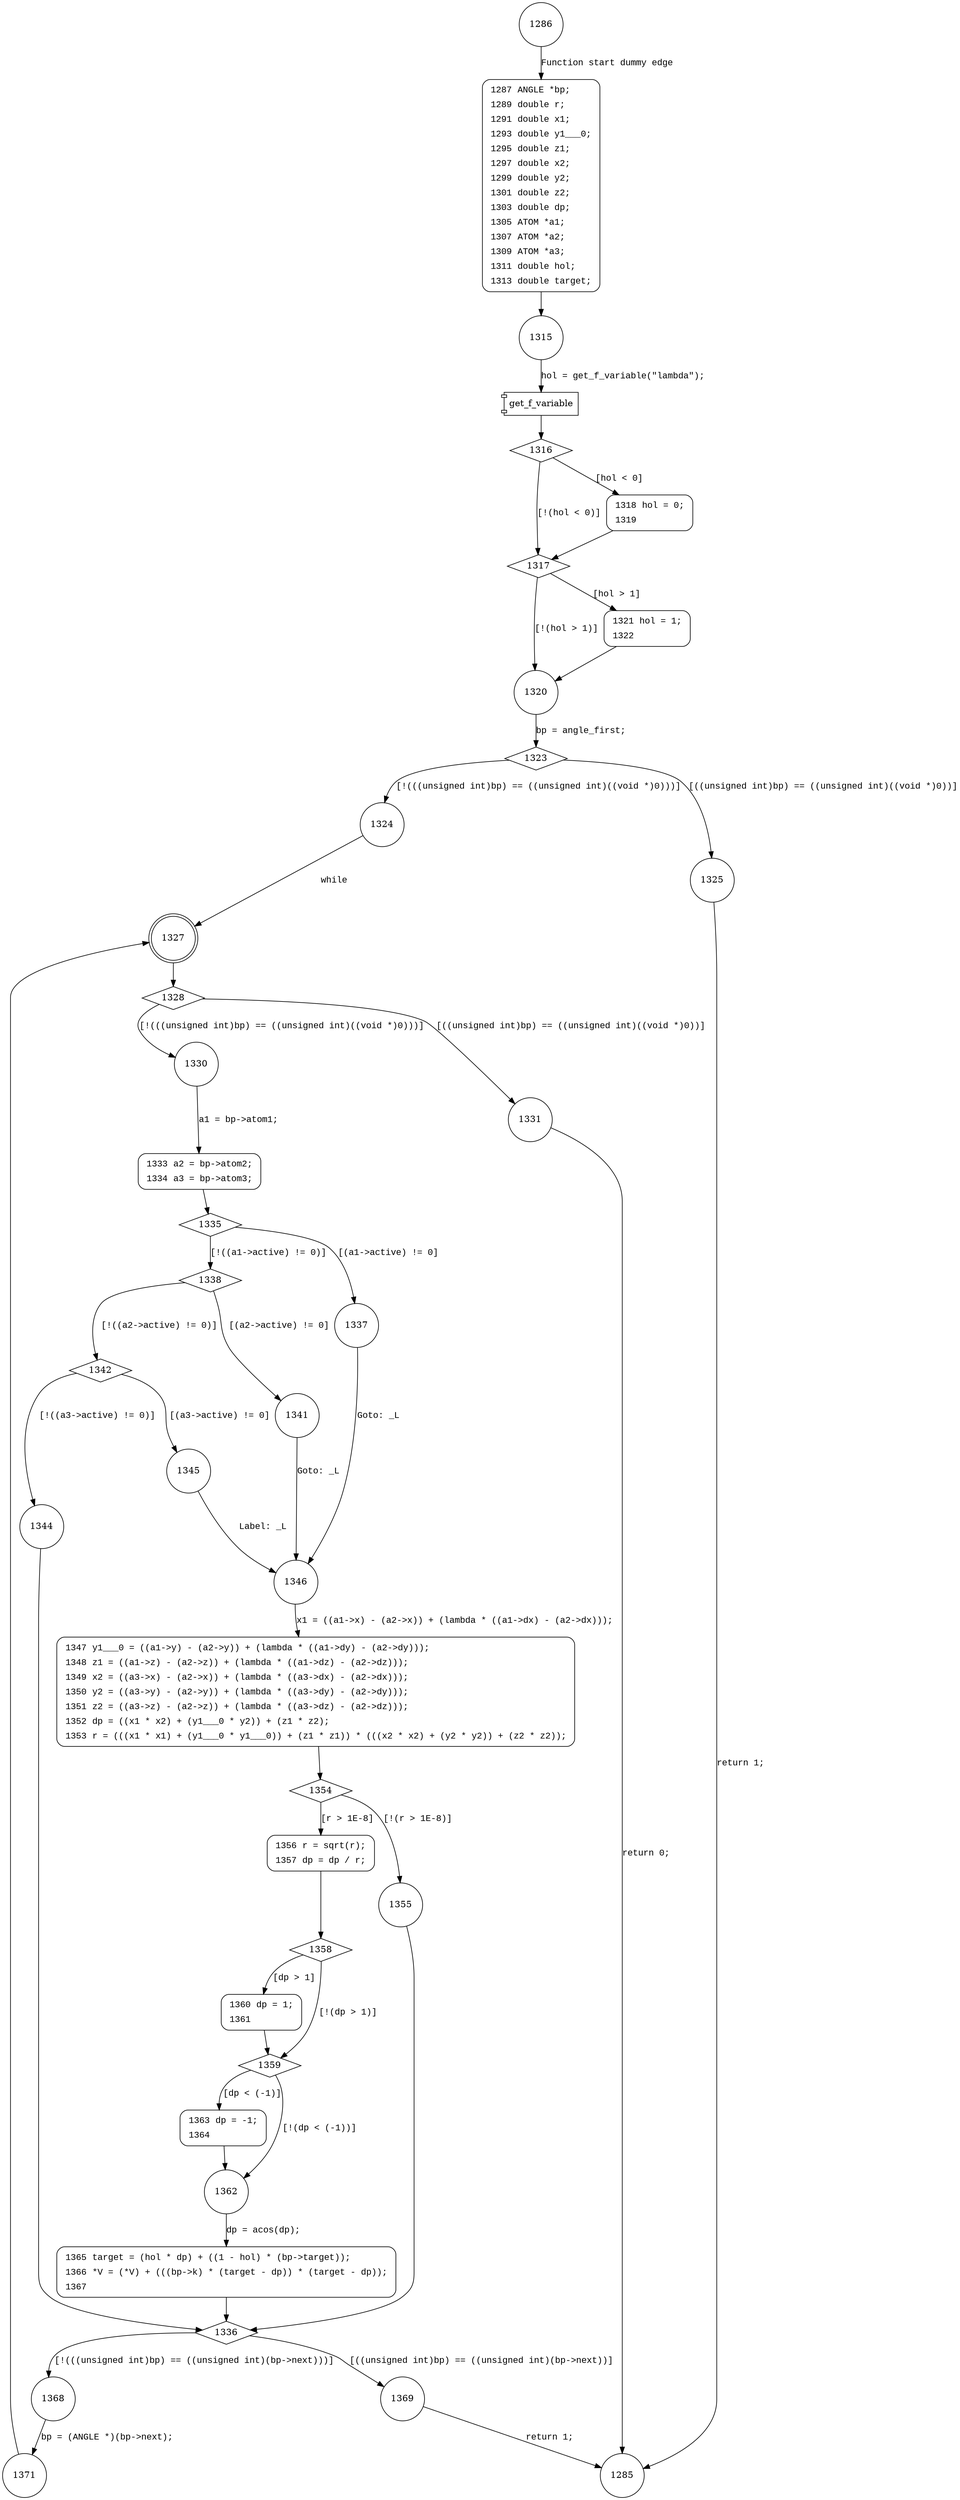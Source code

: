 digraph v_ho_angle {
1286 [shape="circle"]
1287 [shape="circle"]
1315 [shape="circle"]
1316 [shape="diamond"]
1317 [shape="diamond"]
1318 [shape="circle"]
1320 [shape="circle"]
1321 [shape="circle"]
1323 [shape="diamond"]
1324 [shape="circle"]
1325 [shape="circle"]
1327 [shape="doublecircle"]
1328 [shape="diamond"]
1330 [shape="circle"]
1331 [shape="circle"]
1333 [shape="circle"]
1335 [shape="diamond"]
1338 [shape="diamond"]
1337 [shape="circle"]
1346 [shape="circle"]
1347 [shape="circle"]
1354 [shape="diamond"]
1355 [shape="circle"]
1356 [shape="circle"]
1358 [shape="diamond"]
1359 [shape="diamond"]
1360 [shape="circle"]
1362 [shape="circle"]
1363 [shape="circle"]
1365 [shape="circle"]
1336 [shape="diamond"]
1368 [shape="circle"]
1369 [shape="circle"]
1371 [shape="circle"]
1342 [shape="diamond"]
1341 [shape="circle"]
1344 [shape="circle"]
1345 [shape="circle"]
1285 [shape="circle"]
1287 [style="filled,bold" penwidth="1" fillcolor="white" fontname="Courier New" shape="Mrecord" label=<<table border="0" cellborder="0" cellpadding="3" bgcolor="white"><tr><td align="right">1287</td><td align="left">ANGLE *bp;</td></tr><tr><td align="right">1289</td><td align="left">double r;</td></tr><tr><td align="right">1291</td><td align="left">double x1;</td></tr><tr><td align="right">1293</td><td align="left">double y1___0;</td></tr><tr><td align="right">1295</td><td align="left">double z1;</td></tr><tr><td align="right">1297</td><td align="left">double x2;</td></tr><tr><td align="right">1299</td><td align="left">double y2;</td></tr><tr><td align="right">1301</td><td align="left">double z2;</td></tr><tr><td align="right">1303</td><td align="left">double dp;</td></tr><tr><td align="right">1305</td><td align="left">ATOM *a1;</td></tr><tr><td align="right">1307</td><td align="left">ATOM *a2;</td></tr><tr><td align="right">1309</td><td align="left">ATOM *a3;</td></tr><tr><td align="right">1311</td><td align="left">double hol;</td></tr><tr><td align="right">1313</td><td align="left">double target;</td></tr></table>>]
1287 -> 1315[label=""]
1318 [style="filled,bold" penwidth="1" fillcolor="white" fontname="Courier New" shape="Mrecord" label=<<table border="0" cellborder="0" cellpadding="3" bgcolor="white"><tr><td align="right">1318</td><td align="left">hol = 0;</td></tr><tr><td align="right">1319</td><td align="left"></td></tr></table>>]
1318 -> 1317[label=""]
1321 [style="filled,bold" penwidth="1" fillcolor="white" fontname="Courier New" shape="Mrecord" label=<<table border="0" cellborder="0" cellpadding="3" bgcolor="white"><tr><td align="right">1321</td><td align="left">hol = 1;</td></tr><tr><td align="right">1322</td><td align="left"></td></tr></table>>]
1321 -> 1320[label=""]
1333 [style="filled,bold" penwidth="1" fillcolor="white" fontname="Courier New" shape="Mrecord" label=<<table border="0" cellborder="0" cellpadding="3" bgcolor="white"><tr><td align="right">1333</td><td align="left">a2 = bp-&gt;atom2;</td></tr><tr><td align="right">1334</td><td align="left">a3 = bp-&gt;atom3;</td></tr></table>>]
1333 -> 1335[label=""]
1347 [style="filled,bold" penwidth="1" fillcolor="white" fontname="Courier New" shape="Mrecord" label=<<table border="0" cellborder="0" cellpadding="3" bgcolor="white"><tr><td align="right">1347</td><td align="left">y1___0 = ((a1-&gt;y) - (a2-&gt;y)) + (lambda * ((a1-&gt;dy) - (a2-&gt;dy)));</td></tr><tr><td align="right">1348</td><td align="left">z1 = ((a1-&gt;z) - (a2-&gt;z)) + (lambda * ((a1-&gt;dz) - (a2-&gt;dz)));</td></tr><tr><td align="right">1349</td><td align="left">x2 = ((a3-&gt;x) - (a2-&gt;x)) + (lambda * ((a3-&gt;dx) - (a2-&gt;dx)));</td></tr><tr><td align="right">1350</td><td align="left">y2 = ((a3-&gt;y) - (a2-&gt;y)) + (lambda * ((a3-&gt;dy) - (a2-&gt;dy)));</td></tr><tr><td align="right">1351</td><td align="left">z2 = ((a3-&gt;z) - (a2-&gt;z)) + (lambda * ((a3-&gt;dz) - (a2-&gt;dz)));</td></tr><tr><td align="right">1352</td><td align="left">dp = ((x1 * x2) + (y1___0 * y2)) + (z1 * z2);</td></tr><tr><td align="right">1353</td><td align="left">r = (((x1 * x1) + (y1___0 * y1___0)) + (z1 * z1)) * (((x2 * x2) + (y2 * y2)) + (z2 * z2));</td></tr></table>>]
1347 -> 1354[label=""]
1356 [style="filled,bold" penwidth="1" fillcolor="white" fontname="Courier New" shape="Mrecord" label=<<table border="0" cellborder="0" cellpadding="3" bgcolor="white"><tr><td align="right">1356</td><td align="left">r = sqrt(r);</td></tr><tr><td align="right">1357</td><td align="left">dp = dp / r;</td></tr></table>>]
1356 -> 1358[label=""]
1360 [style="filled,bold" penwidth="1" fillcolor="white" fontname="Courier New" shape="Mrecord" label=<<table border="0" cellborder="0" cellpadding="3" bgcolor="white"><tr><td align="right">1360</td><td align="left">dp = 1;</td></tr><tr><td align="right">1361</td><td align="left"></td></tr></table>>]
1360 -> 1359[label=""]
1363 [style="filled,bold" penwidth="1" fillcolor="white" fontname="Courier New" shape="Mrecord" label=<<table border="0" cellborder="0" cellpadding="3" bgcolor="white"><tr><td align="right">1363</td><td align="left">dp = -1;</td></tr><tr><td align="right">1364</td><td align="left"></td></tr></table>>]
1363 -> 1362[label=""]
1365 [style="filled,bold" penwidth="1" fillcolor="white" fontname="Courier New" shape="Mrecord" label=<<table border="0" cellborder="0" cellpadding="3" bgcolor="white"><tr><td align="right">1365</td><td align="left">target = (hol * dp) + ((1 - hol) * (bp-&gt;target));</td></tr><tr><td align="right">1366</td><td align="left">*V = (*V) + (((bp-&gt;k) * (target - dp)) * (target - dp));</td></tr><tr><td align="right">1367</td><td align="left"></td></tr></table>>]
1365 -> 1336[label=""]
1286 -> 1287 [label="Function start dummy edge" fontname="Courier New"]
100326 [shape="component" label="get_f_variable"]
1315 -> 100326 [label="hol = get_f_variable(\"lambda\");" fontname="Courier New"]
100326 -> 1316 [label="" fontname="Courier New"]
1316 -> 1317 [label="[!(hol < 0)]" fontname="Courier New"]
1316 -> 1318 [label="[hol < 0]" fontname="Courier New"]
1317 -> 1320 [label="[!(hol > 1)]" fontname="Courier New"]
1317 -> 1321 [label="[hol > 1]" fontname="Courier New"]
1320 -> 1323 [label="bp = angle_first;" fontname="Courier New"]
1323 -> 1324 [label="[!(((unsigned int)bp) == ((unsigned int)((void *)0)))]" fontname="Courier New"]
1323 -> 1325 [label="[((unsigned int)bp) == ((unsigned int)((void *)0))]" fontname="Courier New"]
1324 -> 1327 [label="while" fontname="Courier New"]
1327 -> 1328 [label="" fontname="Courier New"]
1328 -> 1330 [label="[!(((unsigned int)bp) == ((unsigned int)((void *)0)))]" fontname="Courier New"]
1328 -> 1331 [label="[((unsigned int)bp) == ((unsigned int)((void *)0))]" fontname="Courier New"]
1330 -> 1333 [label="a1 = bp->atom1;" fontname="Courier New"]
1335 -> 1338 [label="[!((a1->active) != 0)]" fontname="Courier New"]
1335 -> 1337 [label="[(a1->active) != 0]" fontname="Courier New"]
1346 -> 1347 [label="x1 = ((a1->x) - (a2->x)) + (lambda * ((a1->dx) - (a2->dx)));" fontname="Courier New"]
1354 -> 1355 [label="[!(r > 1E-8)]" fontname="Courier New"]
1354 -> 1356 [label="[r > 1E-8]" fontname="Courier New"]
1358 -> 1359 [label="[!(dp > 1)]" fontname="Courier New"]
1358 -> 1360 [label="[dp > 1]" fontname="Courier New"]
1359 -> 1362 [label="[!(dp < (-1))]" fontname="Courier New"]
1359 -> 1363 [label="[dp < (-1)]" fontname="Courier New"]
1362 -> 1365 [label="dp = acos(dp);" fontname="Courier New"]
1336 -> 1368 [label="[!(((unsigned int)bp) == ((unsigned int)(bp->next)))]" fontname="Courier New"]
1336 -> 1369 [label="[((unsigned int)bp) == ((unsigned int)(bp->next))]" fontname="Courier New"]
1368 -> 1371 [label="bp = (ANGLE *)(bp->next);" fontname="Courier New"]
1355 -> 1336 [label="" fontname="Courier New"]
1338 -> 1342 [label="[!((a2->active) != 0)]" fontname="Courier New"]
1338 -> 1341 [label="[(a2->active) != 0]" fontname="Courier New"]
1342 -> 1344 [label="[!((a3->active) != 0)]" fontname="Courier New"]
1342 -> 1345 [label="[(a3->active) != 0]" fontname="Courier New"]
1344 -> 1336 [label="" fontname="Courier New"]
1325 -> 1285 [label="return 1;" fontname="Courier New"]
1331 -> 1285 [label="return 0;" fontname="Courier New"]
1337 -> 1346 [label="Goto: _L" fontname="Courier New"]
1369 -> 1285 [label="return 1;" fontname="Courier New"]
1371 -> 1327 [label="" fontname="Courier New"]
1341 -> 1346 [label="Goto: _L" fontname="Courier New"]
1345 -> 1346 [label="Label: _L" fontname="Courier New"]
}
